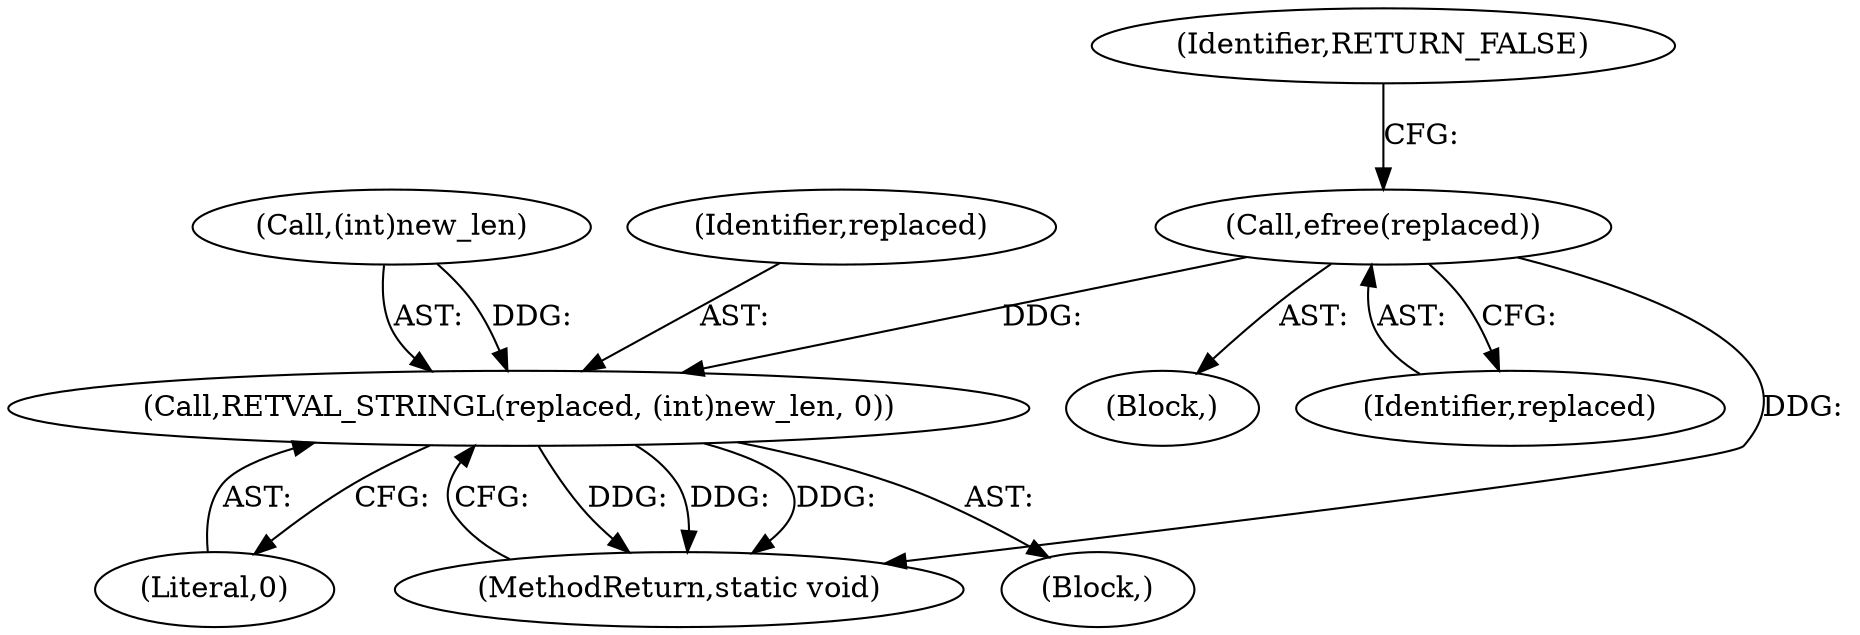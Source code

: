 digraph "0_php-src_0da8b8b801f9276359262f1ef8274c7812d3dfda?w=1_6@API" {
"1000131" [label="(Call,efree(replaced))"];
"1000134" [label="(Call,RETVAL_STRINGL(replaced, (int)new_len, 0))"];
"1000139" [label="(Literal,0)"];
"1000133" [label="(Identifier,RETURN_FALSE)"];
"1000134" [label="(Call,RETVAL_STRINGL(replaced, (int)new_len, 0))"];
"1000131" [label="(Call,efree(replaced))"];
"1000132" [label="(Identifier,replaced)"];
"1000140" [label="(MethodReturn,static void)"];
"1000103" [label="(Block,)"];
"1000136" [label="(Call,(int)new_len)"];
"1000135" [label="(Identifier,replaced)"];
"1000130" [label="(Block,)"];
"1000131" -> "1000130"  [label="AST: "];
"1000131" -> "1000132"  [label="CFG: "];
"1000132" -> "1000131"  [label="AST: "];
"1000133" -> "1000131"  [label="CFG: "];
"1000131" -> "1000140"  [label="DDG: "];
"1000131" -> "1000134"  [label="DDG: "];
"1000134" -> "1000103"  [label="AST: "];
"1000134" -> "1000139"  [label="CFG: "];
"1000135" -> "1000134"  [label="AST: "];
"1000136" -> "1000134"  [label="AST: "];
"1000139" -> "1000134"  [label="AST: "];
"1000140" -> "1000134"  [label="CFG: "];
"1000134" -> "1000140"  [label="DDG: "];
"1000134" -> "1000140"  [label="DDG: "];
"1000134" -> "1000140"  [label="DDG: "];
"1000136" -> "1000134"  [label="DDG: "];
}
